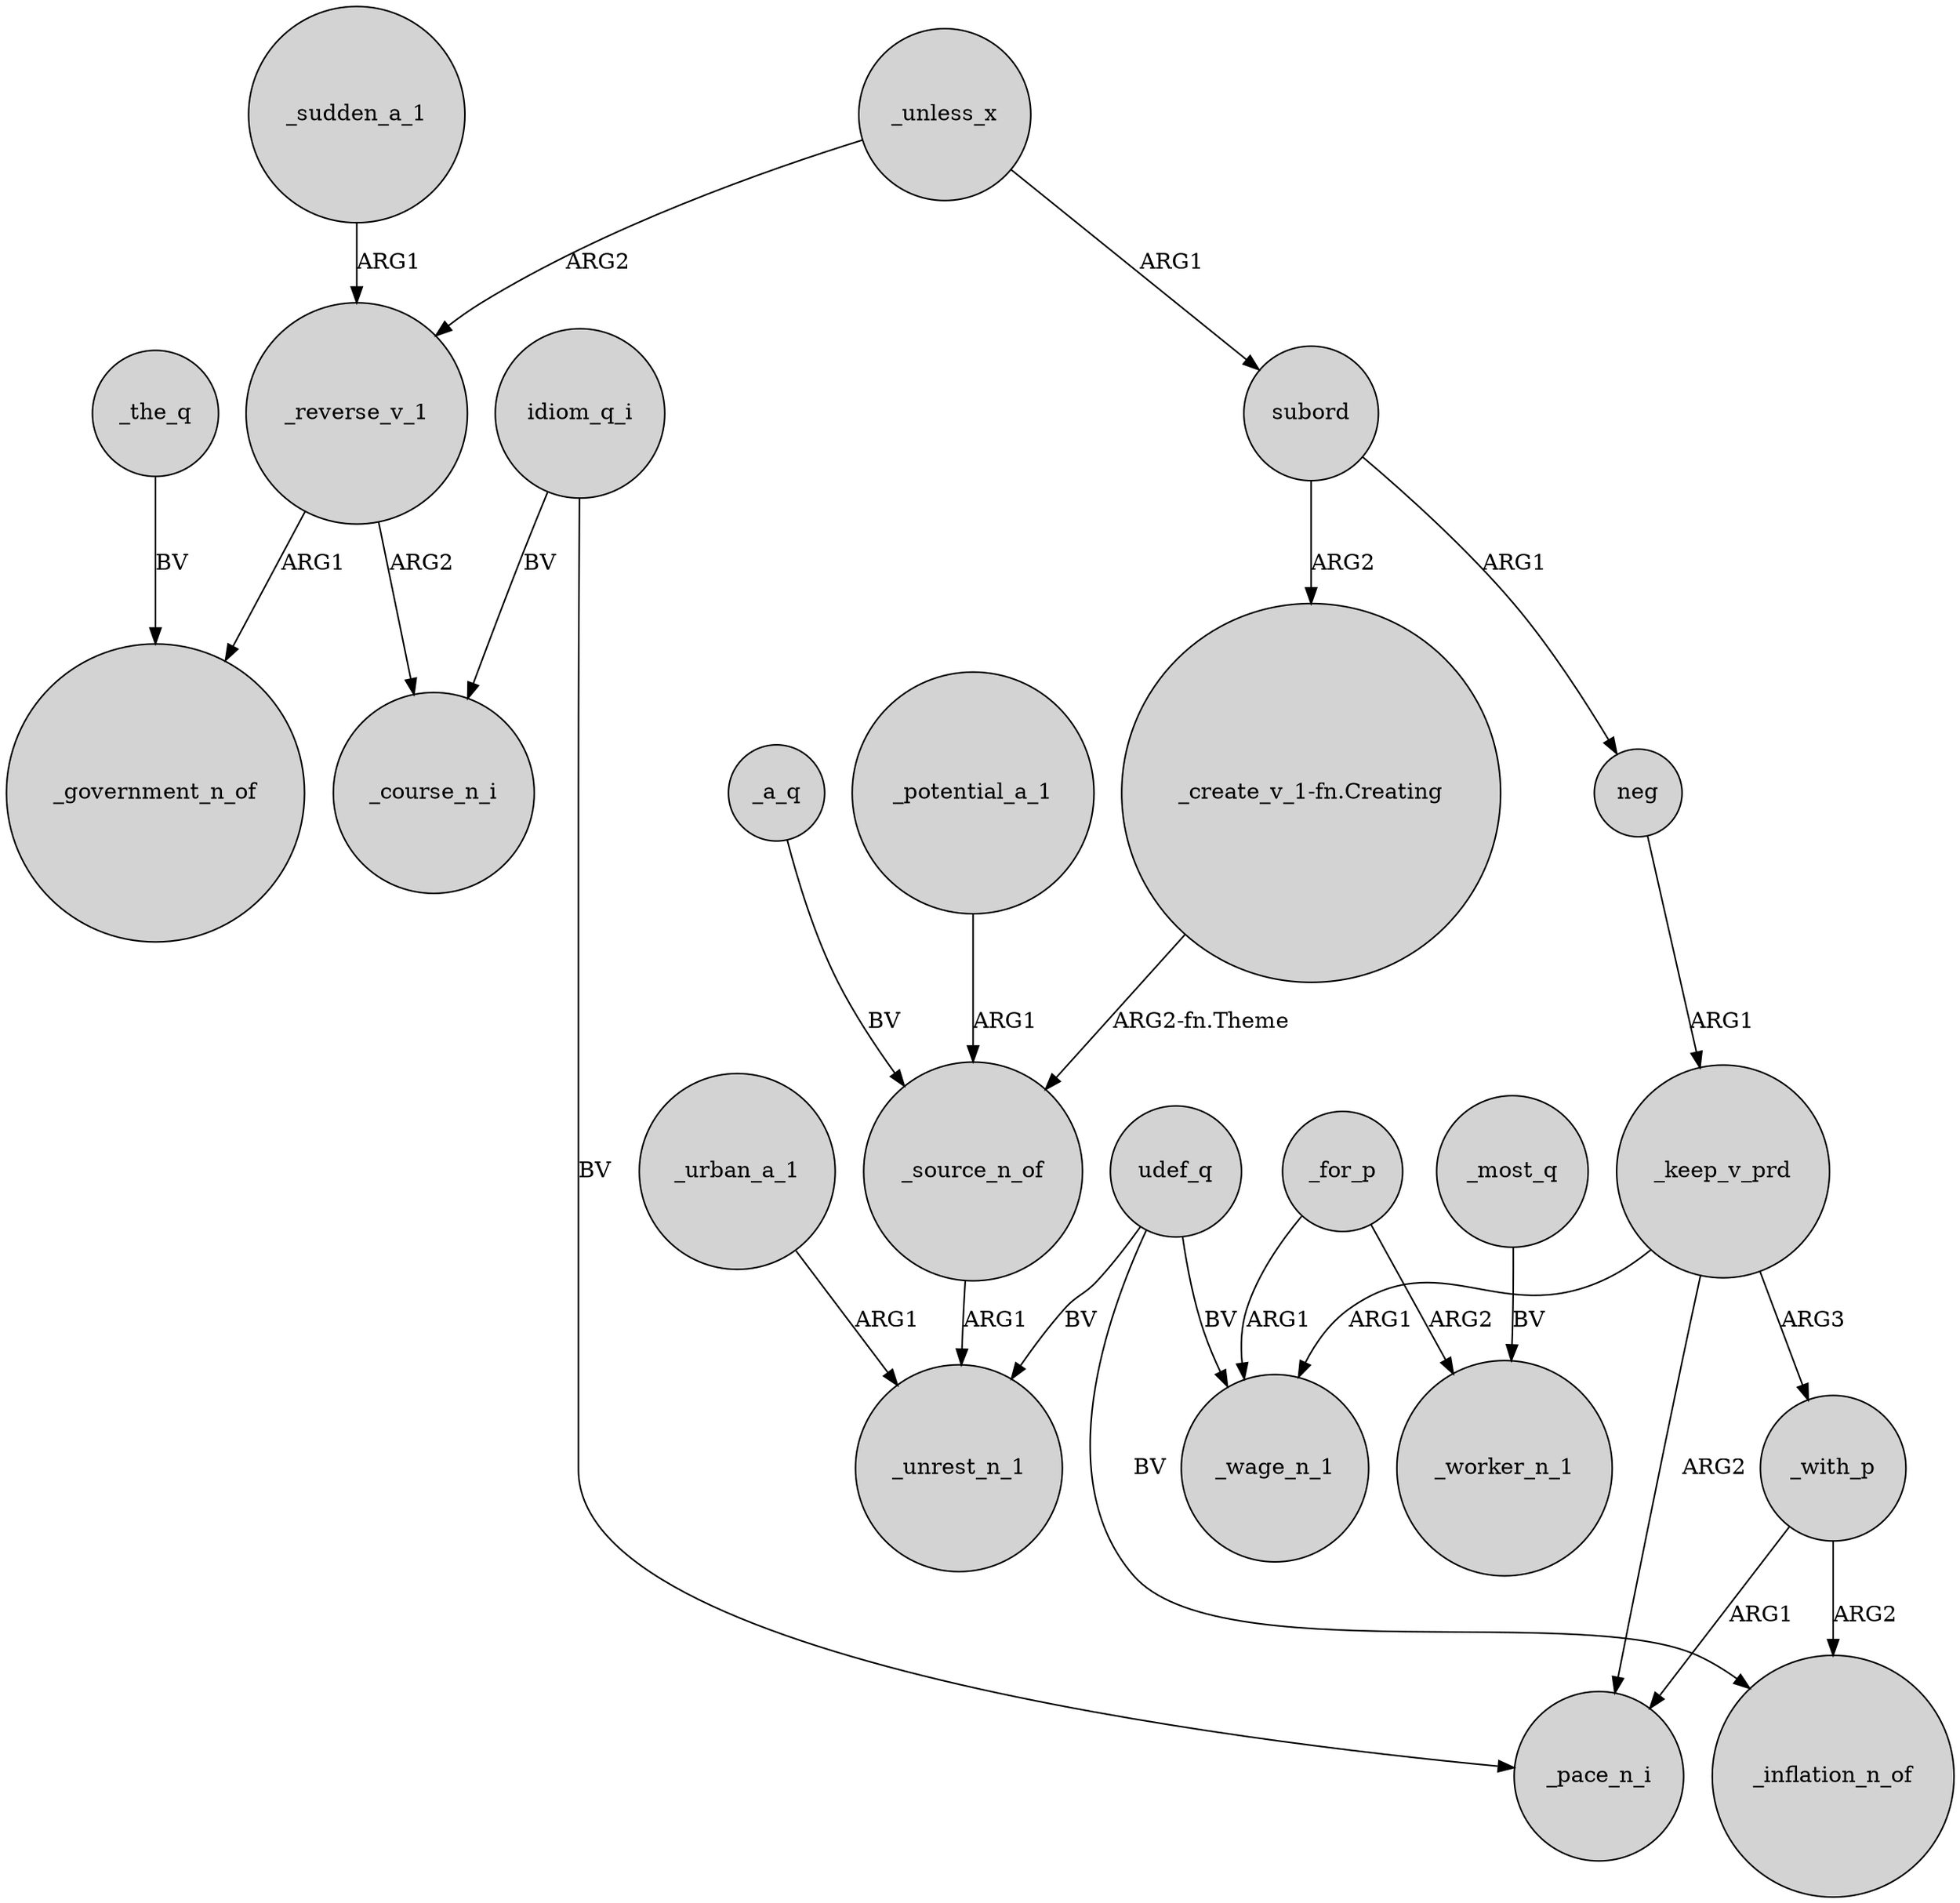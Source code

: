 digraph {
	node [shape=circle style=filled]
	neg -> _keep_v_prd [label=ARG1]
	udef_q -> _inflation_n_of [label=BV]
	_for_p -> _wage_n_1 [label=ARG1]
	"_create_v_1-fn.Creating" -> _source_n_of [label="ARG2-fn.Theme"]
	udef_q -> _wage_n_1 [label=BV]
	_most_q -> _worker_n_1 [label=BV]
	subord -> "_create_v_1-fn.Creating" [label=ARG2]
	_keep_v_prd -> _pace_n_i [label=ARG2]
	_urban_a_1 -> _unrest_n_1 [label=ARG1]
	_sudden_a_1 -> _reverse_v_1 [label=ARG1]
	_reverse_v_1 -> _government_n_of [label=ARG1]
	subord -> neg [label=ARG1]
	udef_q -> _unrest_n_1 [label=BV]
	_keep_v_prd -> _with_p [label=ARG3]
	_unless_x -> _reverse_v_1 [label=ARG2]
	_with_p -> _inflation_n_of [label=ARG2]
	_a_q -> _source_n_of [label=BV]
	_potential_a_1 -> _source_n_of [label=ARG1]
	_reverse_v_1 -> _course_n_i [label=ARG2]
	idiom_q_i -> _pace_n_i [label=BV]
	idiom_q_i -> _course_n_i [label=BV]
	_for_p -> _worker_n_1 [label=ARG2]
	_the_q -> _government_n_of [label=BV]
	_with_p -> _pace_n_i [label=ARG1]
	_keep_v_prd -> _wage_n_1 [label=ARG1]
	_source_n_of -> _unrest_n_1 [label=ARG1]
	_unless_x -> subord [label=ARG1]
}
